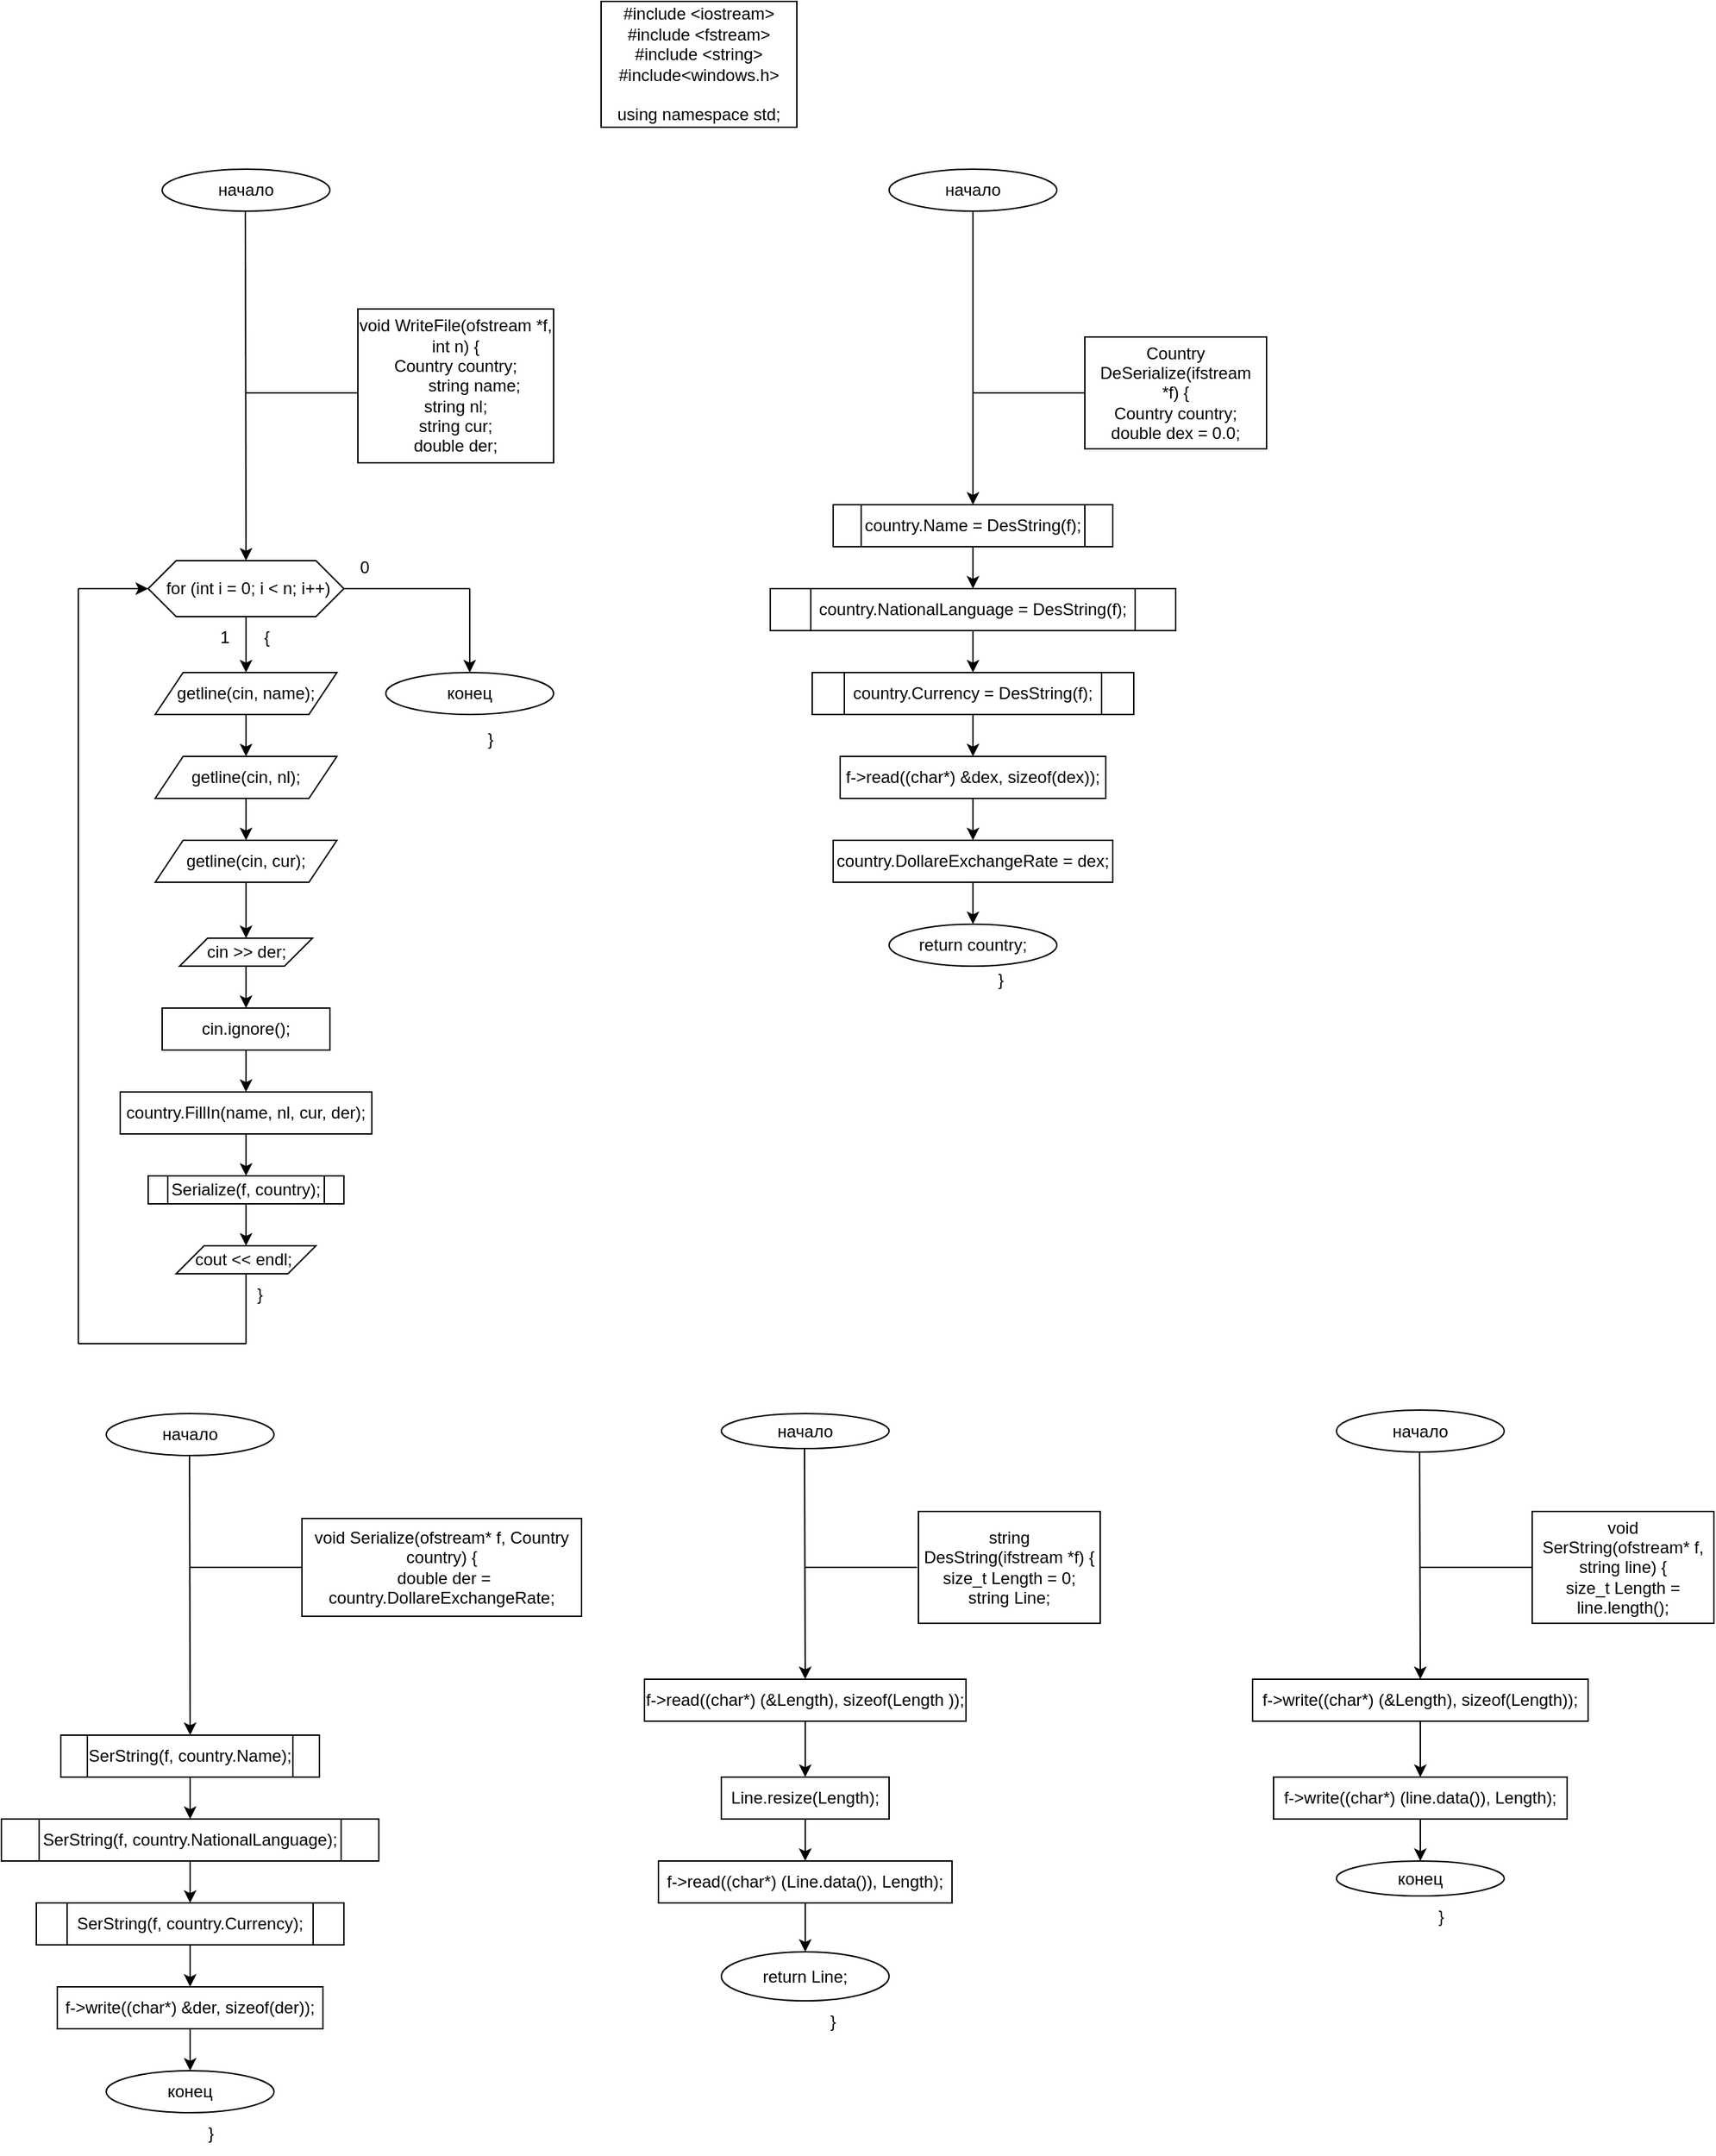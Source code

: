 <mxfile version="23.0.2" type="device">
  <diagram name="Страница — 1" id="4QW7YjYKC7RnHCnHDBwT">
    <mxGraphModel dx="1877" dy="629" grid="1" gridSize="10" guides="1" tooltips="1" connect="1" arrows="1" fold="1" page="1" pageScale="1" pageWidth="827" pageHeight="1169" math="0" shadow="0">
      <root>
        <mxCell id="0" />
        <mxCell id="1" parent="0" />
        <mxCell id="JOnhKN3xprF5qDvDWYA9-2" value="&lt;div&gt;#include &amp;lt;iostream&amp;gt;&lt;/div&gt;&lt;div&gt;#include &amp;lt;fstream&amp;gt;&lt;/div&gt;&lt;div&gt;#include &amp;lt;string&amp;gt;&lt;/div&gt;&lt;div&gt;#include&amp;lt;windows.h&amp;gt;&lt;/div&gt;&lt;div&gt;&lt;br&gt;&lt;/div&gt;&lt;div&gt;using namespace std;&lt;/div&gt;" style="rounded=0;whiteSpace=wrap;html=1;" vertex="1" parent="1">
          <mxGeometry x="414" width="140" height="90" as="geometry" />
        </mxCell>
        <mxCell id="JOnhKN3xprF5qDvDWYA9-3" value="начало" style="ellipse;whiteSpace=wrap;html=1;" vertex="1" parent="1">
          <mxGeometry x="100" y="120" width="120" height="30" as="geometry" />
        </mxCell>
        <mxCell id="JOnhKN3xprF5qDvDWYA9-5" value="" style="endArrow=classic;html=1;rounded=0;" edge="1" parent="1">
          <mxGeometry width="50" height="50" relative="1" as="geometry">
            <mxPoint x="159.5" y="150" as="sourcePoint" />
            <mxPoint x="160" y="400" as="targetPoint" />
          </mxGeometry>
        </mxCell>
        <mxCell id="JOnhKN3xprF5qDvDWYA9-6" value="" style="endArrow=none;html=1;rounded=0;" edge="1" parent="1">
          <mxGeometry width="50" height="50" relative="1" as="geometry">
            <mxPoint x="160" y="280" as="sourcePoint" />
            <mxPoint x="240" y="280" as="targetPoint" />
          </mxGeometry>
        </mxCell>
        <mxCell id="JOnhKN3xprF5qDvDWYA9-7" value="void WriteFile(ofstream *f, int n)&amp;nbsp;&lt;span style=&quot;background-color: initial;&quot;&gt;{&lt;br&gt;&lt;div&gt;Country country;&lt;/div&gt;&lt;div&gt;&amp;nbsp; &amp;nbsp; &amp;nbsp; &amp;nbsp; string name;&lt;br&gt;&lt;span style=&quot;background-color: initial;&quot;&gt;string nl;&lt;/span&gt;&lt;/div&gt;&lt;div&gt;&lt;span style=&quot;background-color: initial;&quot;&gt;string cur;&lt;/span&gt;&lt;/div&gt;&lt;div&gt;&lt;span style=&quot;background-color: initial;&quot;&gt;double der;&lt;/span&gt;&lt;/div&gt;&lt;/span&gt;" style="rounded=0;whiteSpace=wrap;html=1;" vertex="1" parent="1">
          <mxGeometry x="240" y="220" width="140" height="110" as="geometry" />
        </mxCell>
        <mxCell id="JOnhKN3xprF5qDvDWYA9-11" style="edgeStyle=orthogonalEdgeStyle;rounded=0;orthogonalLoop=1;jettySize=auto;html=1;entryX=0.5;entryY=0;entryDx=0;entryDy=0;" edge="1" parent="1" source="JOnhKN3xprF5qDvDWYA9-8" target="JOnhKN3xprF5qDvDWYA9-10">
          <mxGeometry relative="1" as="geometry" />
        </mxCell>
        <mxCell id="JOnhKN3xprF5qDvDWYA9-8" value="&amp;nbsp;for (int i = 0; i &amp;lt; n; i++)" style="shape=hexagon;perimeter=hexagonPerimeter2;whiteSpace=wrap;html=1;fixedSize=1;" vertex="1" parent="1">
          <mxGeometry x="90" y="400" width="140" height="40" as="geometry" />
        </mxCell>
        <mxCell id="JOnhKN3xprF5qDvDWYA9-17" style="edgeStyle=orthogonalEdgeStyle;rounded=0;orthogonalLoop=1;jettySize=auto;html=1;entryX=0.5;entryY=0;entryDx=0;entryDy=0;" edge="1" parent="1" source="JOnhKN3xprF5qDvDWYA9-10" target="JOnhKN3xprF5qDvDWYA9-14">
          <mxGeometry relative="1" as="geometry" />
        </mxCell>
        <mxCell id="JOnhKN3xprF5qDvDWYA9-10" value="getline(cin, name);" style="shape=parallelogram;perimeter=parallelogramPerimeter;whiteSpace=wrap;html=1;fixedSize=1;" vertex="1" parent="1">
          <mxGeometry x="95" y="480" width="130" height="30" as="geometry" />
        </mxCell>
        <mxCell id="JOnhKN3xprF5qDvDWYA9-12" value="1" style="text;html=1;strokeColor=none;fillColor=none;align=center;verticalAlign=middle;whiteSpace=wrap;rounded=0;" vertex="1" parent="1">
          <mxGeometry x="130" y="440" width="30" height="30" as="geometry" />
        </mxCell>
        <mxCell id="JOnhKN3xprF5qDvDWYA9-13" value="{" style="text;html=1;strokeColor=none;fillColor=none;align=center;verticalAlign=middle;whiteSpace=wrap;rounded=0;" vertex="1" parent="1">
          <mxGeometry x="160" y="440" width="30" height="30" as="geometry" />
        </mxCell>
        <mxCell id="JOnhKN3xprF5qDvDWYA9-18" style="edgeStyle=orthogonalEdgeStyle;rounded=0;orthogonalLoop=1;jettySize=auto;html=1;entryX=0.5;entryY=0;entryDx=0;entryDy=0;" edge="1" parent="1" source="JOnhKN3xprF5qDvDWYA9-14" target="JOnhKN3xprF5qDvDWYA9-15">
          <mxGeometry relative="1" as="geometry" />
        </mxCell>
        <mxCell id="JOnhKN3xprF5qDvDWYA9-14" value="getline(cin, nl);" style="shape=parallelogram;perimeter=parallelogramPerimeter;whiteSpace=wrap;html=1;fixedSize=1;" vertex="1" parent="1">
          <mxGeometry x="95" y="540" width="130" height="30" as="geometry" />
        </mxCell>
        <mxCell id="JOnhKN3xprF5qDvDWYA9-20" style="edgeStyle=orthogonalEdgeStyle;rounded=0;orthogonalLoop=1;jettySize=auto;html=1;entryX=0.5;entryY=0;entryDx=0;entryDy=0;" edge="1" parent="1" source="JOnhKN3xprF5qDvDWYA9-15" target="JOnhKN3xprF5qDvDWYA9-19">
          <mxGeometry relative="1" as="geometry" />
        </mxCell>
        <mxCell id="JOnhKN3xprF5qDvDWYA9-15" value="getline(cin, cur);" style="shape=parallelogram;perimeter=parallelogramPerimeter;whiteSpace=wrap;html=1;fixedSize=1;" vertex="1" parent="1">
          <mxGeometry x="95" y="600" width="130" height="30" as="geometry" />
        </mxCell>
        <mxCell id="JOnhKN3xprF5qDvDWYA9-22" style="edgeStyle=orthogonalEdgeStyle;rounded=0;orthogonalLoop=1;jettySize=auto;html=1;entryX=0.5;entryY=0;entryDx=0;entryDy=0;" edge="1" parent="1" source="JOnhKN3xprF5qDvDWYA9-19" target="JOnhKN3xprF5qDvDWYA9-21">
          <mxGeometry relative="1" as="geometry" />
        </mxCell>
        <mxCell id="JOnhKN3xprF5qDvDWYA9-19" value="cin &amp;gt;&amp;gt; der;" style="shape=parallelogram;perimeter=parallelogramPerimeter;whiteSpace=wrap;html=1;fixedSize=1;" vertex="1" parent="1">
          <mxGeometry x="112.5" y="670" width="95" height="20" as="geometry" />
        </mxCell>
        <mxCell id="JOnhKN3xprF5qDvDWYA9-24" style="edgeStyle=orthogonalEdgeStyle;rounded=0;orthogonalLoop=1;jettySize=auto;html=1;entryX=0.5;entryY=0;entryDx=0;entryDy=0;" edge="1" parent="1" source="JOnhKN3xprF5qDvDWYA9-21" target="JOnhKN3xprF5qDvDWYA9-23">
          <mxGeometry relative="1" as="geometry" />
        </mxCell>
        <mxCell id="JOnhKN3xprF5qDvDWYA9-21" value="cin.ignore();" style="rounded=0;whiteSpace=wrap;html=1;" vertex="1" parent="1">
          <mxGeometry x="100" y="720" width="120" height="30" as="geometry" />
        </mxCell>
        <mxCell id="JOnhKN3xprF5qDvDWYA9-26" style="edgeStyle=orthogonalEdgeStyle;rounded=0;orthogonalLoop=1;jettySize=auto;html=1;entryX=0.5;entryY=0;entryDx=0;entryDy=0;" edge="1" parent="1" source="JOnhKN3xprF5qDvDWYA9-23" target="JOnhKN3xprF5qDvDWYA9-25">
          <mxGeometry relative="1" as="geometry" />
        </mxCell>
        <mxCell id="JOnhKN3xprF5qDvDWYA9-23" value="country.FillIn(name, nl, cur, der);" style="rounded=0;whiteSpace=wrap;html=1;" vertex="1" parent="1">
          <mxGeometry x="70" y="780" width="180" height="30" as="geometry" />
        </mxCell>
        <mxCell id="JOnhKN3xprF5qDvDWYA9-28" style="edgeStyle=orthogonalEdgeStyle;rounded=0;orthogonalLoop=1;jettySize=auto;html=1;entryX=0.5;entryY=0;entryDx=0;entryDy=0;" edge="1" parent="1" source="JOnhKN3xprF5qDvDWYA9-25" target="JOnhKN3xprF5qDvDWYA9-27">
          <mxGeometry relative="1" as="geometry" />
        </mxCell>
        <mxCell id="JOnhKN3xprF5qDvDWYA9-25" value="Serialize(f, country);" style="shape=process;whiteSpace=wrap;html=1;backgroundOutline=1;" vertex="1" parent="1">
          <mxGeometry x="90" y="840" width="140" height="20" as="geometry" />
        </mxCell>
        <mxCell id="JOnhKN3xprF5qDvDWYA9-27" value="cout &amp;lt;&amp;lt; endl;&amp;nbsp;" style="shape=parallelogram;perimeter=parallelogramPerimeter;whiteSpace=wrap;html=1;fixedSize=1;" vertex="1" parent="1">
          <mxGeometry x="110" y="890" width="100" height="20" as="geometry" />
        </mxCell>
        <mxCell id="JOnhKN3xprF5qDvDWYA9-29" value="" style="endArrow=none;html=1;rounded=0;entryX=0.5;entryY=1;entryDx=0;entryDy=0;" edge="1" parent="1" target="JOnhKN3xprF5qDvDWYA9-27">
          <mxGeometry width="50" height="50" relative="1" as="geometry">
            <mxPoint x="160" y="960" as="sourcePoint" />
            <mxPoint x="210" y="910" as="targetPoint" />
          </mxGeometry>
        </mxCell>
        <mxCell id="JOnhKN3xprF5qDvDWYA9-30" value="" style="endArrow=none;html=1;rounded=0;" edge="1" parent="1">
          <mxGeometry width="50" height="50" relative="1" as="geometry">
            <mxPoint x="40" y="960" as="sourcePoint" />
            <mxPoint x="160" y="960" as="targetPoint" />
          </mxGeometry>
        </mxCell>
        <mxCell id="JOnhKN3xprF5qDvDWYA9-31" value="}" style="text;html=1;strokeColor=none;fillColor=none;align=center;verticalAlign=middle;whiteSpace=wrap;rounded=0;" vertex="1" parent="1">
          <mxGeometry x="160" y="910" width="20" height="30" as="geometry" />
        </mxCell>
        <mxCell id="JOnhKN3xprF5qDvDWYA9-32" value="" style="endArrow=none;html=1;rounded=0;" edge="1" parent="1">
          <mxGeometry width="50" height="50" relative="1" as="geometry">
            <mxPoint x="40" y="960" as="sourcePoint" />
            <mxPoint x="40" y="420" as="targetPoint" />
          </mxGeometry>
        </mxCell>
        <mxCell id="JOnhKN3xprF5qDvDWYA9-33" value="" style="endArrow=classic;html=1;rounded=0;entryX=0;entryY=0.5;entryDx=0;entryDy=0;" edge="1" parent="1" target="JOnhKN3xprF5qDvDWYA9-8">
          <mxGeometry width="50" height="50" relative="1" as="geometry">
            <mxPoint x="40" y="420" as="sourcePoint" />
            <mxPoint x="90" y="370" as="targetPoint" />
          </mxGeometry>
        </mxCell>
        <mxCell id="JOnhKN3xprF5qDvDWYA9-34" value="" style="endArrow=none;html=1;rounded=0;" edge="1" parent="1">
          <mxGeometry width="50" height="50" relative="1" as="geometry">
            <mxPoint x="230" y="420" as="sourcePoint" />
            <mxPoint x="320" y="420" as="targetPoint" />
          </mxGeometry>
        </mxCell>
        <mxCell id="JOnhKN3xprF5qDvDWYA9-35" value="0" style="text;html=1;strokeColor=none;fillColor=none;align=center;verticalAlign=middle;whiteSpace=wrap;rounded=0;" vertex="1" parent="1">
          <mxGeometry x="230" y="390" width="30" height="30" as="geometry" />
        </mxCell>
        <mxCell id="JOnhKN3xprF5qDvDWYA9-36" value="" style="endArrow=classic;html=1;rounded=0;" edge="1" parent="1">
          <mxGeometry width="50" height="50" relative="1" as="geometry">
            <mxPoint x="320" y="420" as="sourcePoint" />
            <mxPoint x="320" y="480" as="targetPoint" />
          </mxGeometry>
        </mxCell>
        <mxCell id="JOnhKN3xprF5qDvDWYA9-37" value="конец" style="ellipse;whiteSpace=wrap;html=1;" vertex="1" parent="1">
          <mxGeometry x="260" y="480" width="120" height="30" as="geometry" />
        </mxCell>
        <mxCell id="JOnhKN3xprF5qDvDWYA9-38" value="}" style="text;html=1;strokeColor=none;fillColor=none;align=center;verticalAlign=middle;whiteSpace=wrap;rounded=0;" vertex="1" parent="1">
          <mxGeometry x="320" y="520" width="30" height="15" as="geometry" />
        </mxCell>
        <mxCell id="JOnhKN3xprF5qDvDWYA9-39" value="начало" style="ellipse;whiteSpace=wrap;html=1;" vertex="1" parent="1">
          <mxGeometry x="620" y="120" width="120" height="30" as="geometry" />
        </mxCell>
        <mxCell id="JOnhKN3xprF5qDvDWYA9-44" value="" style="endArrow=none;html=1;rounded=0;" edge="1" parent="1">
          <mxGeometry width="50" height="50" relative="1" as="geometry">
            <mxPoint x="680" y="280" as="sourcePoint" />
            <mxPoint x="760" y="280" as="targetPoint" />
          </mxGeometry>
        </mxCell>
        <mxCell id="JOnhKN3xprF5qDvDWYA9-45" value="&lt;div&gt;Country DeSerialize(ifstream *f)&amp;nbsp;&lt;span style=&quot;background-color: initial;&quot;&gt;{&lt;br&gt;Country country;&lt;br&gt;double dex = 0.0;&lt;br&gt;&lt;/span&gt;&lt;/div&gt;" style="rounded=0;whiteSpace=wrap;html=1;" vertex="1" parent="1">
          <mxGeometry x="760" y="240" width="130" height="80" as="geometry" />
        </mxCell>
        <mxCell id="JOnhKN3xprF5qDvDWYA9-46" value="" style="endArrow=classic;html=1;rounded=0;exitX=0.5;exitY=1;exitDx=0;exitDy=0;" edge="1" parent="1" source="JOnhKN3xprF5qDvDWYA9-39">
          <mxGeometry width="50" height="50" relative="1" as="geometry">
            <mxPoint x="680" y="220" as="sourcePoint" />
            <mxPoint x="680" y="360" as="targetPoint" />
          </mxGeometry>
        </mxCell>
        <mxCell id="JOnhKN3xprF5qDvDWYA9-50" style="edgeStyle=orthogonalEdgeStyle;rounded=0;orthogonalLoop=1;jettySize=auto;html=1;entryX=0.5;entryY=0;entryDx=0;entryDy=0;" edge="1" parent="1" source="JOnhKN3xprF5qDvDWYA9-47" target="JOnhKN3xprF5qDvDWYA9-48">
          <mxGeometry relative="1" as="geometry" />
        </mxCell>
        <mxCell id="JOnhKN3xprF5qDvDWYA9-47" value="country.Name = DesString(f);" style="shape=process;whiteSpace=wrap;html=1;backgroundOutline=1;" vertex="1" parent="1">
          <mxGeometry x="580" y="360" width="200" height="30" as="geometry" />
        </mxCell>
        <mxCell id="JOnhKN3xprF5qDvDWYA9-51" style="edgeStyle=orthogonalEdgeStyle;rounded=0;orthogonalLoop=1;jettySize=auto;html=1;entryX=0.5;entryY=0;entryDx=0;entryDy=0;" edge="1" parent="1" source="JOnhKN3xprF5qDvDWYA9-48" target="JOnhKN3xprF5qDvDWYA9-49">
          <mxGeometry relative="1" as="geometry" />
        </mxCell>
        <mxCell id="JOnhKN3xprF5qDvDWYA9-48" value="country.NationalLanguage = DesString(f);" style="shape=process;whiteSpace=wrap;html=1;backgroundOutline=1;" vertex="1" parent="1">
          <mxGeometry x="535" y="420" width="290" height="30" as="geometry" />
        </mxCell>
        <mxCell id="JOnhKN3xprF5qDvDWYA9-54" style="edgeStyle=orthogonalEdgeStyle;rounded=0;orthogonalLoop=1;jettySize=auto;html=1;entryX=0.5;entryY=0;entryDx=0;entryDy=0;" edge="1" parent="1" source="JOnhKN3xprF5qDvDWYA9-49" target="JOnhKN3xprF5qDvDWYA9-53">
          <mxGeometry relative="1" as="geometry" />
        </mxCell>
        <mxCell id="JOnhKN3xprF5qDvDWYA9-49" value="country.Currency = DesString(f);" style="shape=process;whiteSpace=wrap;html=1;backgroundOutline=1;" vertex="1" parent="1">
          <mxGeometry x="565" y="480" width="230" height="30" as="geometry" />
        </mxCell>
        <mxCell id="JOnhKN3xprF5qDvDWYA9-56" style="edgeStyle=orthogonalEdgeStyle;rounded=0;orthogonalLoop=1;jettySize=auto;html=1;entryX=0.5;entryY=0;entryDx=0;entryDy=0;" edge="1" parent="1" source="JOnhKN3xprF5qDvDWYA9-53" target="JOnhKN3xprF5qDvDWYA9-55">
          <mxGeometry relative="1" as="geometry" />
        </mxCell>
        <mxCell id="JOnhKN3xprF5qDvDWYA9-53" value="f-&amp;gt;read((char*) &amp;amp;dex, sizeof(dex));" style="rounded=0;whiteSpace=wrap;html=1;" vertex="1" parent="1">
          <mxGeometry x="585" y="540" width="190" height="30" as="geometry" />
        </mxCell>
        <mxCell id="JOnhKN3xprF5qDvDWYA9-58" style="edgeStyle=orthogonalEdgeStyle;rounded=0;orthogonalLoop=1;jettySize=auto;html=1;entryX=0.5;entryY=0;entryDx=0;entryDy=0;" edge="1" parent="1" source="JOnhKN3xprF5qDvDWYA9-55" target="JOnhKN3xprF5qDvDWYA9-57">
          <mxGeometry relative="1" as="geometry" />
        </mxCell>
        <mxCell id="JOnhKN3xprF5qDvDWYA9-55" value="country.DollareExchangeRate = dex;" style="rounded=0;whiteSpace=wrap;html=1;" vertex="1" parent="1">
          <mxGeometry x="580" y="600" width="200" height="30" as="geometry" />
        </mxCell>
        <mxCell id="JOnhKN3xprF5qDvDWYA9-57" value="return country;" style="ellipse;whiteSpace=wrap;html=1;" vertex="1" parent="1">
          <mxGeometry x="620" y="660" width="120" height="30" as="geometry" />
        </mxCell>
        <mxCell id="JOnhKN3xprF5qDvDWYA9-59" value="}" style="text;html=1;strokeColor=none;fillColor=none;align=center;verticalAlign=middle;whiteSpace=wrap;rounded=0;" vertex="1" parent="1">
          <mxGeometry x="680" y="690" width="40" height="20" as="geometry" />
        </mxCell>
        <mxCell id="JOnhKN3xprF5qDvDWYA9-60" value="начало" style="ellipse;whiteSpace=wrap;html=1;" vertex="1" parent="1">
          <mxGeometry x="60" y="1010" width="120" height="30" as="geometry" />
        </mxCell>
        <mxCell id="JOnhKN3xprF5qDvDWYA9-62" value="" style="endArrow=classic;html=1;rounded=0;" edge="1" parent="1">
          <mxGeometry width="50" height="50" relative="1" as="geometry">
            <mxPoint x="119.58" y="1040" as="sourcePoint" />
            <mxPoint x="120" y="1240" as="targetPoint" />
          </mxGeometry>
        </mxCell>
        <mxCell id="JOnhKN3xprF5qDvDWYA9-63" value="" style="endArrow=none;html=1;rounded=0;" edge="1" parent="1">
          <mxGeometry width="50" height="50" relative="1" as="geometry">
            <mxPoint x="120" y="1120" as="sourcePoint" />
            <mxPoint x="200" y="1120" as="targetPoint" />
          </mxGeometry>
        </mxCell>
        <mxCell id="JOnhKN3xprF5qDvDWYA9-64" value="&lt;div&gt;void Serialize(ofstream* f, Country country)&amp;nbsp;&lt;span style=&quot;background-color: initial;&quot;&gt;{&lt;br&gt;&amp;nbsp;double der = country.DollareExchangeRate;&lt;br&gt;&lt;/span&gt;&lt;/div&gt;" style="rounded=0;whiteSpace=wrap;html=1;" vertex="1" parent="1">
          <mxGeometry x="200" y="1085" width="200" height="70" as="geometry" />
        </mxCell>
        <mxCell id="JOnhKN3xprF5qDvDWYA9-80" style="edgeStyle=orthogonalEdgeStyle;rounded=0;orthogonalLoop=1;jettySize=auto;html=1;entryX=0.5;entryY=0;entryDx=0;entryDy=0;" edge="1" parent="1" source="JOnhKN3xprF5qDvDWYA9-70" target="JOnhKN3xprF5qDvDWYA9-79">
          <mxGeometry relative="1" as="geometry" />
        </mxCell>
        <mxCell id="JOnhKN3xprF5qDvDWYA9-70" value="f-&amp;gt;write((char*) &amp;amp;der, sizeof(der));" style="rounded=0;whiteSpace=wrap;html=1;" vertex="1" parent="1">
          <mxGeometry x="25" y="1420" width="190" height="30" as="geometry" />
        </mxCell>
        <mxCell id="JOnhKN3xprF5qDvDWYA9-74" style="edgeStyle=orthogonalEdgeStyle;rounded=0;orthogonalLoop=1;jettySize=auto;html=1;entryX=0.5;entryY=0;entryDx=0;entryDy=0;" edge="1" parent="1" source="JOnhKN3xprF5qDvDWYA9-72" target="JOnhKN3xprF5qDvDWYA9-73">
          <mxGeometry relative="1" as="geometry" />
        </mxCell>
        <mxCell id="JOnhKN3xprF5qDvDWYA9-72" value="SerString(f, country.Name);" style="shape=process;whiteSpace=wrap;html=1;backgroundOutline=1;" vertex="1" parent="1">
          <mxGeometry x="27.5" y="1240" width="185" height="30" as="geometry" />
        </mxCell>
        <mxCell id="JOnhKN3xprF5qDvDWYA9-77" style="edgeStyle=orthogonalEdgeStyle;rounded=0;orthogonalLoop=1;jettySize=auto;html=1;entryX=0.5;entryY=0;entryDx=0;entryDy=0;" edge="1" parent="1" source="JOnhKN3xprF5qDvDWYA9-73" target="JOnhKN3xprF5qDvDWYA9-76">
          <mxGeometry relative="1" as="geometry" />
        </mxCell>
        <mxCell id="JOnhKN3xprF5qDvDWYA9-73" value="SerString(f, country.NationalLanguage);" style="shape=process;whiteSpace=wrap;html=1;backgroundOutline=1;" vertex="1" parent="1">
          <mxGeometry x="-15" y="1300" width="270" height="30" as="geometry" />
        </mxCell>
        <mxCell id="JOnhKN3xprF5qDvDWYA9-78" style="edgeStyle=orthogonalEdgeStyle;rounded=0;orthogonalLoop=1;jettySize=auto;html=1;entryX=0.5;entryY=0;entryDx=0;entryDy=0;" edge="1" parent="1" source="JOnhKN3xprF5qDvDWYA9-76" target="JOnhKN3xprF5qDvDWYA9-70">
          <mxGeometry relative="1" as="geometry" />
        </mxCell>
        <mxCell id="JOnhKN3xprF5qDvDWYA9-76" value="SerString(f, country.Currency);" style="shape=process;whiteSpace=wrap;html=1;backgroundOutline=1;" vertex="1" parent="1">
          <mxGeometry x="10" y="1360" width="220" height="30" as="geometry" />
        </mxCell>
        <mxCell id="JOnhKN3xprF5qDvDWYA9-79" value="конец" style="ellipse;whiteSpace=wrap;html=1;" vertex="1" parent="1">
          <mxGeometry x="60" y="1480" width="120" height="30" as="geometry" />
        </mxCell>
        <mxCell id="JOnhKN3xprF5qDvDWYA9-81" value="}" style="text;html=1;strokeColor=none;fillColor=none;align=center;verticalAlign=middle;whiteSpace=wrap;rounded=0;" vertex="1" parent="1">
          <mxGeometry x="120" y="1510" width="30" height="30" as="geometry" />
        </mxCell>
        <mxCell id="JOnhKN3xprF5qDvDWYA9-82" value="начало" style="ellipse;whiteSpace=wrap;html=1;" vertex="1" parent="1">
          <mxGeometry x="500" y="1010" width="120" height="25" as="geometry" />
        </mxCell>
        <mxCell id="JOnhKN3xprF5qDvDWYA9-83" value="" style="endArrow=classic;html=1;rounded=0;" edge="1" parent="1">
          <mxGeometry width="50" height="50" relative="1" as="geometry">
            <mxPoint x="559.5" y="1035" as="sourcePoint" />
            <mxPoint x="560" y="1200" as="targetPoint" />
          </mxGeometry>
        </mxCell>
        <mxCell id="JOnhKN3xprF5qDvDWYA9-84" value="" style="endArrow=none;html=1;rounded=0;" edge="1" parent="1">
          <mxGeometry width="50" height="50" relative="1" as="geometry">
            <mxPoint x="560" y="1120" as="sourcePoint" />
            <mxPoint x="640" y="1120" as="targetPoint" />
          </mxGeometry>
        </mxCell>
        <mxCell id="JOnhKN3xprF5qDvDWYA9-85" value="&lt;div&gt;string DesString(ifstream *f)&amp;nbsp;&lt;span style=&quot;background-color: initial;&quot;&gt;{&lt;br&gt;size_t Length&amp;nbsp;= 0;&lt;br&gt;string Line;&lt;br&gt;&lt;/span&gt;&lt;/div&gt;" style="rounded=0;whiteSpace=wrap;html=1;" vertex="1" parent="1">
          <mxGeometry x="641" y="1080" width="130" height="80" as="geometry" />
        </mxCell>
        <mxCell id="JOnhKN3xprF5qDvDWYA9-88" style="edgeStyle=orthogonalEdgeStyle;rounded=0;orthogonalLoop=1;jettySize=auto;html=1;entryX=0.5;entryY=0;entryDx=0;entryDy=0;" edge="1" parent="1" source="JOnhKN3xprF5qDvDWYA9-86" target="JOnhKN3xprF5qDvDWYA9-87">
          <mxGeometry relative="1" as="geometry" />
        </mxCell>
        <mxCell id="JOnhKN3xprF5qDvDWYA9-86" value="f-&amp;gt;read((char*) (&amp;amp;Length), sizeof(Length ));" style="rounded=0;whiteSpace=wrap;html=1;" vertex="1" parent="1">
          <mxGeometry x="445" y="1200" width="230" height="30" as="geometry" />
        </mxCell>
        <mxCell id="JOnhKN3xprF5qDvDWYA9-90" style="edgeStyle=orthogonalEdgeStyle;rounded=0;orthogonalLoop=1;jettySize=auto;html=1;entryX=0.5;entryY=0;entryDx=0;entryDy=0;" edge="1" parent="1" source="JOnhKN3xprF5qDvDWYA9-87" target="JOnhKN3xprF5qDvDWYA9-89">
          <mxGeometry relative="1" as="geometry" />
        </mxCell>
        <mxCell id="JOnhKN3xprF5qDvDWYA9-87" value="Line.resize(Length);" style="rounded=0;whiteSpace=wrap;html=1;" vertex="1" parent="1">
          <mxGeometry x="500" y="1270" width="120" height="30" as="geometry" />
        </mxCell>
        <mxCell id="JOnhKN3xprF5qDvDWYA9-92" style="edgeStyle=orthogonalEdgeStyle;rounded=0;orthogonalLoop=1;jettySize=auto;html=1;entryX=0.5;entryY=0;entryDx=0;entryDy=0;" edge="1" parent="1" source="JOnhKN3xprF5qDvDWYA9-89" target="JOnhKN3xprF5qDvDWYA9-91">
          <mxGeometry relative="1" as="geometry" />
        </mxCell>
        <mxCell id="JOnhKN3xprF5qDvDWYA9-89" value="f-&amp;gt;read((char*) (Line.data()), Length);" style="rounded=0;whiteSpace=wrap;html=1;" vertex="1" parent="1">
          <mxGeometry x="455" y="1330" width="210" height="30" as="geometry" />
        </mxCell>
        <mxCell id="JOnhKN3xprF5qDvDWYA9-91" value="return Line;" style="ellipse;whiteSpace=wrap;html=1;" vertex="1" parent="1">
          <mxGeometry x="500" y="1395" width="120" height="35" as="geometry" />
        </mxCell>
        <mxCell id="JOnhKN3xprF5qDvDWYA9-93" value="}" style="text;html=1;strokeColor=none;fillColor=none;align=center;verticalAlign=middle;whiteSpace=wrap;rounded=0;" vertex="1" parent="1">
          <mxGeometry x="565" y="1430" width="30" height="30" as="geometry" />
        </mxCell>
        <mxCell id="JOnhKN3xprF5qDvDWYA9-94" value="начало" style="ellipse;whiteSpace=wrap;html=1;" vertex="1" parent="1">
          <mxGeometry x="940" y="1007.5" width="120" height="30" as="geometry" />
        </mxCell>
        <mxCell id="JOnhKN3xprF5qDvDWYA9-95" value="" style="endArrow=classic;html=1;rounded=0;" edge="1" parent="1">
          <mxGeometry width="50" height="50" relative="1" as="geometry">
            <mxPoint x="999.5" y="1037.5" as="sourcePoint" />
            <mxPoint x="1000" y="1200" as="targetPoint" />
          </mxGeometry>
        </mxCell>
        <mxCell id="JOnhKN3xprF5qDvDWYA9-96" value="" style="endArrow=none;html=1;rounded=0;" edge="1" parent="1">
          <mxGeometry width="50" height="50" relative="1" as="geometry">
            <mxPoint x="1000" y="1120" as="sourcePoint" />
            <mxPoint x="1080" y="1120" as="targetPoint" />
          </mxGeometry>
        </mxCell>
        <mxCell id="JOnhKN3xprF5qDvDWYA9-97" value="&lt;div&gt;void SerString(ofstream* f, string line)&amp;nbsp;&lt;span style=&quot;background-color: initial;&quot;&gt;{&lt;br&gt;size_t Length = line.length();&lt;br&gt;&lt;/span&gt;&lt;/div&gt;" style="rounded=0;whiteSpace=wrap;html=1;" vertex="1" parent="1">
          <mxGeometry x="1080" y="1080" width="130" height="80" as="geometry" />
        </mxCell>
        <mxCell id="JOnhKN3xprF5qDvDWYA9-100" style="edgeStyle=orthogonalEdgeStyle;rounded=0;orthogonalLoop=1;jettySize=auto;html=1;entryX=0.5;entryY=0;entryDx=0;entryDy=0;" edge="1" parent="1" source="JOnhKN3xprF5qDvDWYA9-98" target="JOnhKN3xprF5qDvDWYA9-99">
          <mxGeometry relative="1" as="geometry" />
        </mxCell>
        <mxCell id="JOnhKN3xprF5qDvDWYA9-98" value="f-&amp;gt;write((char*) (&amp;amp;Length), sizeof(Length));" style="rounded=0;whiteSpace=wrap;html=1;" vertex="1" parent="1">
          <mxGeometry x="880" y="1200" width="240" height="30" as="geometry" />
        </mxCell>
        <mxCell id="JOnhKN3xprF5qDvDWYA9-102" style="edgeStyle=orthogonalEdgeStyle;rounded=0;orthogonalLoop=1;jettySize=auto;html=1;entryX=0.5;entryY=0;entryDx=0;entryDy=0;" edge="1" parent="1" source="JOnhKN3xprF5qDvDWYA9-99" target="JOnhKN3xprF5qDvDWYA9-101">
          <mxGeometry relative="1" as="geometry" />
        </mxCell>
        <mxCell id="JOnhKN3xprF5qDvDWYA9-99" value="f-&amp;gt;write((char*) (line.data()), Length);" style="rounded=0;whiteSpace=wrap;html=1;" vertex="1" parent="1">
          <mxGeometry x="895" y="1270" width="210" height="30" as="geometry" />
        </mxCell>
        <mxCell id="JOnhKN3xprF5qDvDWYA9-101" value="конец" style="ellipse;whiteSpace=wrap;html=1;" vertex="1" parent="1">
          <mxGeometry x="940" y="1330" width="120" height="25" as="geometry" />
        </mxCell>
        <mxCell id="JOnhKN3xprF5qDvDWYA9-103" value="}" style="text;html=1;strokeColor=none;fillColor=none;align=center;verticalAlign=middle;whiteSpace=wrap;rounded=0;" vertex="1" parent="1">
          <mxGeometry x="1000" y="1355" width="30" height="30" as="geometry" />
        </mxCell>
      </root>
    </mxGraphModel>
  </diagram>
</mxfile>
